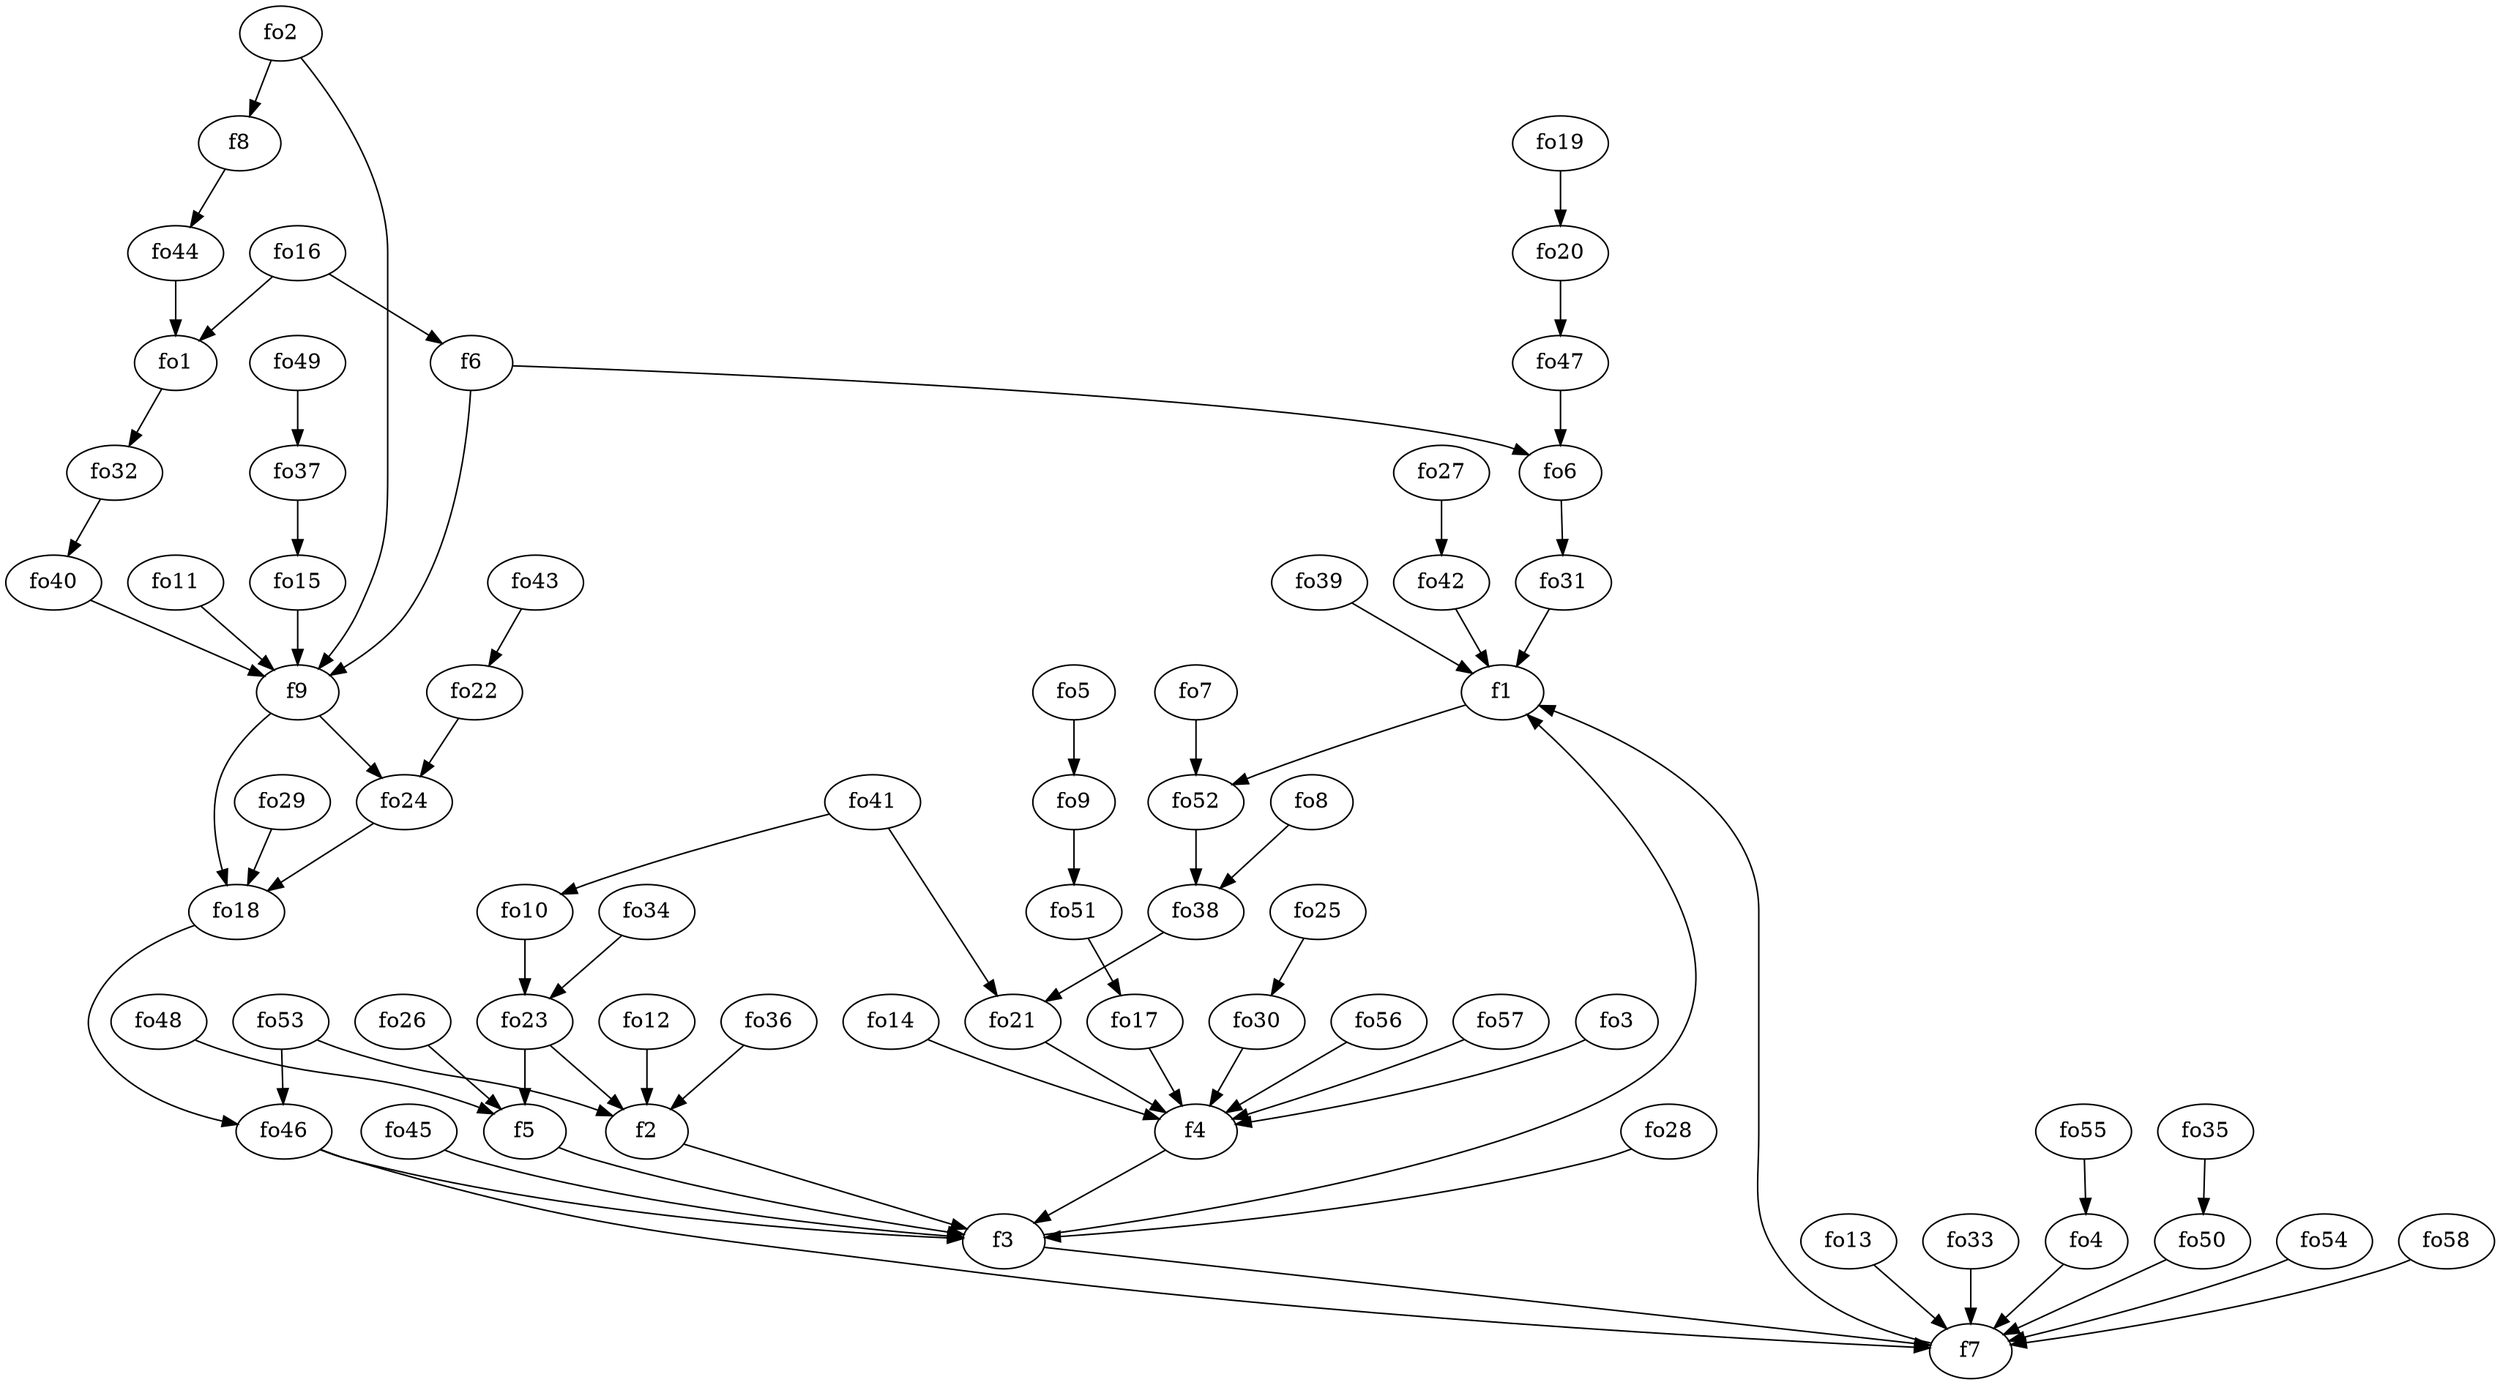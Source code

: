 strict digraph  {
f1;
f2;
f3;
f4;
f5;
f6;
f7;
f8;
f9;
fo1;
fo2;
fo3;
fo4;
fo5;
fo6;
fo7;
fo8;
fo9;
fo10;
fo11;
fo12;
fo13;
fo14;
fo15;
fo16;
fo17;
fo18;
fo19;
fo20;
fo21;
fo22;
fo23;
fo24;
fo25;
fo26;
fo27;
fo28;
fo29;
fo30;
fo31;
fo32;
fo33;
fo34;
fo35;
fo36;
fo37;
fo38;
fo39;
fo40;
fo41;
fo42;
fo43;
fo44;
fo45;
fo46;
fo47;
fo48;
fo49;
fo50;
fo51;
fo52;
fo53;
fo54;
fo55;
fo56;
fo57;
fo58;
f1 -> fo52  [weight=2];
f2 -> f3  [weight=2];
f3 -> f7  [weight=2];
f3 -> f1  [weight=2];
f4 -> f3  [weight=2];
f5 -> f3  [weight=2];
f6 -> f9  [weight=2];
f6 -> fo6  [weight=2];
f7 -> f1  [weight=2];
f8 -> fo44  [weight=2];
f9 -> fo24  [weight=2];
f9 -> fo18  [weight=2];
fo1 -> fo32  [weight=2];
fo2 -> f9  [weight=2];
fo2 -> f8  [weight=2];
fo3 -> f4  [weight=2];
fo4 -> f7  [weight=2];
fo5 -> fo9  [weight=2];
fo6 -> fo31  [weight=2];
fo7 -> fo52  [weight=2];
fo8 -> fo38  [weight=2];
fo9 -> fo51  [weight=2];
fo10 -> fo23  [weight=2];
fo11 -> f9  [weight=2];
fo12 -> f2  [weight=2];
fo13 -> f7  [weight=2];
fo14 -> f4  [weight=2];
fo15 -> f9  [weight=2];
fo16 -> f6  [weight=2];
fo16 -> fo1  [weight=2];
fo17 -> f4  [weight=2];
fo18 -> fo46  [weight=2];
fo19 -> fo20  [weight=2];
fo20 -> fo47  [weight=2];
fo21 -> f4  [weight=2];
fo22 -> fo24  [weight=2];
fo23 -> f5  [weight=2];
fo23 -> f2  [weight=2];
fo24 -> fo18  [weight=2];
fo25 -> fo30  [weight=2];
fo26 -> f5  [weight=2];
fo27 -> fo42  [weight=2];
fo28 -> f3  [weight=2];
fo29 -> fo18  [weight=2];
fo30 -> f4  [weight=2];
fo31 -> f1  [weight=2];
fo32 -> fo40  [weight=2];
fo33 -> f7  [weight=2];
fo34 -> fo23  [weight=2];
fo35 -> fo50  [weight=2];
fo36 -> f2  [weight=2];
fo37 -> fo15  [weight=2];
fo38 -> fo21  [weight=2];
fo39 -> f1  [weight=2];
fo40 -> f9  [weight=2];
fo41 -> fo10  [weight=2];
fo41 -> fo21  [weight=2];
fo42 -> f1  [weight=2];
fo43 -> fo22  [weight=2];
fo44 -> fo1  [weight=2];
fo45 -> f3  [weight=2];
fo46 -> f3  [weight=2];
fo46 -> f7  [weight=2];
fo47 -> fo6  [weight=2];
fo48 -> f5  [weight=2];
fo49 -> fo37  [weight=2];
fo50 -> f7  [weight=2];
fo51 -> fo17  [weight=2];
fo52 -> fo38  [weight=2];
fo53 -> f2  [weight=2];
fo53 -> fo46  [weight=2];
fo54 -> f7  [weight=2];
fo55 -> fo4  [weight=2];
fo56 -> f4  [weight=2];
fo57 -> f4  [weight=2];
fo58 -> f7  [weight=2];
}
